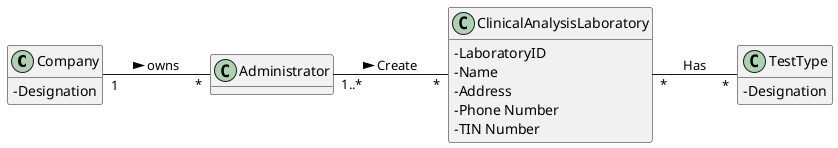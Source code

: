 @startuml
hide methods
left to right direction
skinparam classAttributeIconSize 0


class Company {
  -Designation
}

class Administrator {

}

class ClinicalAnalysisLaboratory {
  -LaboratoryID
  -Name
  -Address
  -Phone Number
  -TIN Number
}

class TestType {
  -Designation
}


Company "1" -- "*" Administrator : owns >
Administrator"1..*" -- "*" ClinicalAnalysisLaboratory : Create >
ClinicalAnalysisLaboratory"*" -- "*" TestType : Has


@enduml